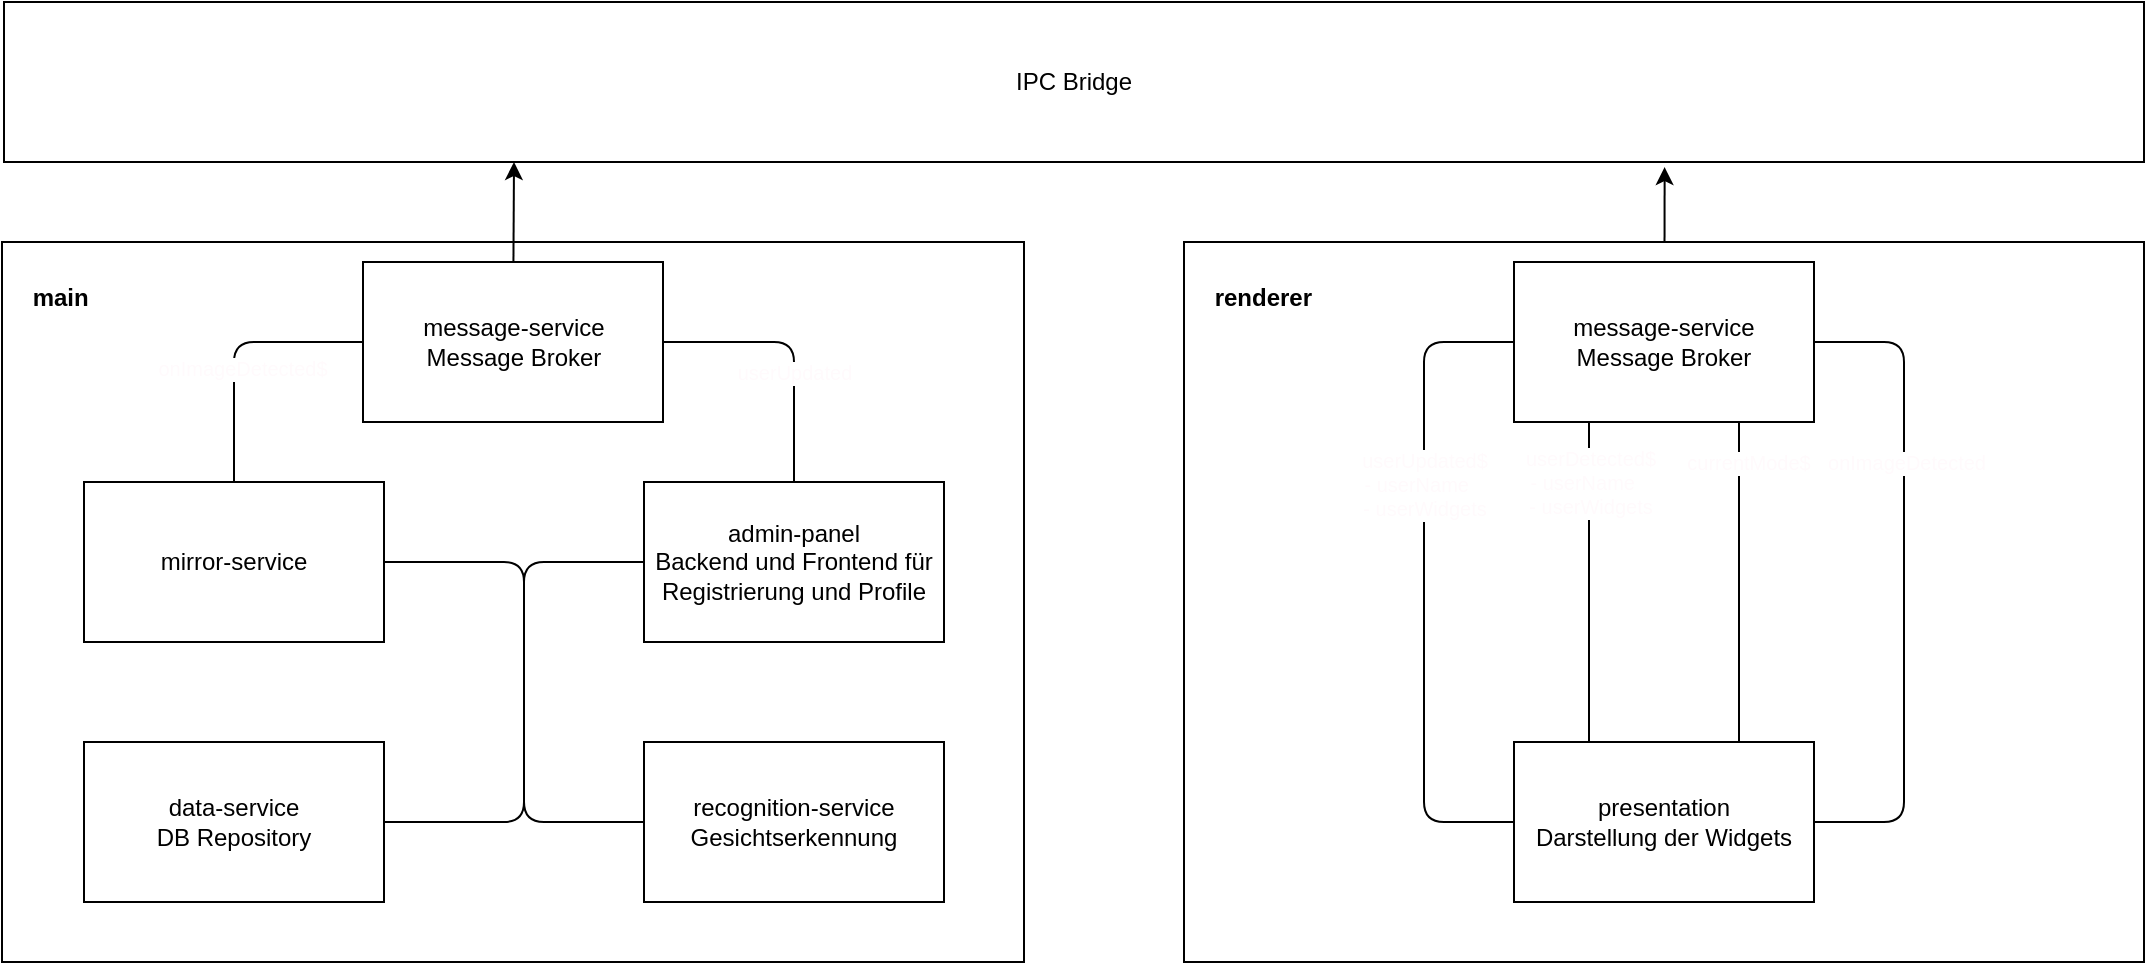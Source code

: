<mxfile>
    <diagram id="Dpb0c6cym7cN_sBU1LOq" name="Page-1">
        <mxGraphModel dx="888" dy="398" grid="1" gridSize="10" guides="1" tooltips="1" connect="1" arrows="1" fold="1" page="1" pageScale="1" pageWidth="1169" pageHeight="827" math="0" shadow="0">
            <root>
                <mxCell id="0"/>
                <mxCell id="1" parent="0"/>
                <mxCell id="13" value="&lt;br&gt;&amp;nbsp; &amp;nbsp; main" style="whiteSpace=wrap;html=1;fontStyle=1;verticalAlign=top;align=left;" vertex="1" parent="1">
                    <mxGeometry x="49" y="280" width="511" height="360" as="geometry"/>
                </mxCell>
                <mxCell id="25" style="edgeStyle=none;html=1;entryX=0.776;entryY=1.032;entryDx=0;entryDy=0;entryPerimeter=0;fontColor=none;" edge="1" parent="1" source="16" target="18">
                    <mxGeometry relative="1" as="geometry"/>
                </mxCell>
                <mxCell id="16" value="&lt;br&gt;&amp;nbsp; &amp;nbsp; renderer" style="whiteSpace=wrap;html=1;fontStyle=1;align=left;verticalAlign=top;horizontal=1;" vertex="1" parent="1">
                    <mxGeometry x="640" y="280" width="480" height="360" as="geometry"/>
                </mxCell>
                <mxCell id="46" style="edgeStyle=none;html=1;entryX=1;entryY=0.5;entryDx=0;entryDy=0;fontSize=10;fontColor=none;startArrow=none;startFill=0;endArrow=none;endFill=0;exitX=1;exitY=0.5;exitDx=0;exitDy=0;" edge="1" parent="1" source="11" target="17">
                    <mxGeometry relative="1" as="geometry">
                        <Array as="points">
                            <mxPoint x="1000" y="570"/>
                            <mxPoint x="1000" y="330"/>
                        </Array>
                    </mxGeometry>
                </mxCell>
                <mxCell id="47" value="&lt;font color=&quot;#fffafc&quot;&gt;onImageDetected&lt;/font&gt;" style="edgeLabel;html=1;align=center;verticalAlign=middle;resizable=0;points=[];fontSize=10;fontColor=none;" vertex="1" connectable="0" parent="46">
                    <mxGeometry x="0.224" y="-1" relative="1" as="geometry">
                        <mxPoint y="-23" as="offset"/>
                    </mxGeometry>
                </mxCell>
                <mxCell id="11" value="presentation&lt;br&gt;Darstellung der Widgets" style="whiteSpace=wrap;html=1;" vertex="1" parent="1">
                    <mxGeometry x="805" y="530" width="150" height="80" as="geometry"/>
                </mxCell>
                <mxCell id="9" value="data-service&lt;br&gt;DB Repository" style="whiteSpace=wrap;html=1;" vertex="1" parent="1">
                    <mxGeometry x="90" y="530" width="150" height="80" as="geometry"/>
                </mxCell>
                <mxCell id="8" value="recognition-service&lt;br&gt;Gesichtserkennung" style="whiteSpace=wrap;html=1;" vertex="1" parent="1">
                    <mxGeometry x="370" y="530" width="150" height="80" as="geometry"/>
                </mxCell>
                <mxCell id="23" style="edgeStyle=none;html=1;fontColor=none;" edge="1" parent="1" source="10">
                    <mxGeometry relative="1" as="geometry">
                        <mxPoint x="305" y="240" as="targetPoint"/>
                    </mxGeometry>
                </mxCell>
                <mxCell id="54" style="edgeStyle=none;html=1;entryX=0.5;entryY=0;entryDx=0;entryDy=0;fontSize=10;fontColor=#FFFAFC;startArrow=none;startFill=0;endArrow=none;endFill=0;exitX=0;exitY=0.5;exitDx=0;exitDy=0;" edge="1" parent="1" source="10" target="53">
                    <mxGeometry relative="1" as="geometry">
                        <Array as="points">
                            <mxPoint x="165" y="330"/>
                        </Array>
                    </mxGeometry>
                </mxCell>
                <mxCell id="55" value="onImageDetected$" style="edgeLabel;html=1;align=center;verticalAlign=middle;resizable=0;points=[];fontSize=10;fontColor=#FFFAFC;" vertex="1" connectable="0" parent="54">
                    <mxGeometry x="0.151" y="4" relative="1" as="geometry">
                        <mxPoint as="offset"/>
                    </mxGeometry>
                </mxCell>
                <mxCell id="10" value="message-service&lt;br&gt;Message Broker" style="whiteSpace=wrap;html=1;" vertex="1" parent="1">
                    <mxGeometry x="229.5" y="290" width="150" height="80" as="geometry"/>
                </mxCell>
                <mxCell id="48" style="edgeStyle=none;html=1;entryX=0.25;entryY=0;entryDx=0;entryDy=0;fontSize=10;fontColor=#FFFAFC;startArrow=none;startFill=0;endArrow=none;endFill=0;exitX=0.25;exitY=1;exitDx=0;exitDy=0;" edge="1" parent="1" source="17" target="11">
                    <mxGeometry relative="1" as="geometry"/>
                </mxCell>
                <mxCell id="49" value="userDetected$&lt;br&gt;- userName&amp;nbsp; &amp;nbsp;&lt;br&gt;- userWidgets" style="edgeLabel;html=1;align=center;verticalAlign=middle;resizable=0;points=[];fontSize=10;fontColor=#FFFAFC;" vertex="1" connectable="0" parent="48">
                    <mxGeometry x="-0.35" y="1" relative="1" as="geometry">
                        <mxPoint x="-1" y="-22" as="offset"/>
                    </mxGeometry>
                </mxCell>
                <mxCell id="50" style="edgeStyle=none;html=1;entryX=0;entryY=0.5;entryDx=0;entryDy=0;fontSize=10;fontColor=#FFFAFC;startArrow=none;startFill=0;endArrow=none;endFill=0;exitX=0;exitY=0.5;exitDx=0;exitDy=0;" edge="1" parent="1" source="17" target="11">
                    <mxGeometry relative="1" as="geometry">
                        <Array as="points">
                            <mxPoint x="760" y="330"/>
                            <mxPoint x="760" y="570"/>
                        </Array>
                    </mxGeometry>
                </mxCell>
                <mxCell id="52" value="userUpdated$&lt;br&gt;- userName&amp;nbsp; &amp;nbsp;&lt;br&gt;- userWidgets" style="edgeLabel;html=1;align=center;verticalAlign=middle;resizable=0;points=[];fontSize=10;fontColor=#FFFAFC;" vertex="1" connectable="0" parent="50">
                    <mxGeometry x="-0.198" y="-3" relative="1" as="geometry">
                        <mxPoint x="3" y="-17" as="offset"/>
                    </mxGeometry>
                </mxCell>
                <mxCell id="64" style="edgeStyle=none;html=1;entryX=0.75;entryY=0;entryDx=0;entryDy=0;fontSize=10;fontColor=#FFFAFC;startArrow=none;startFill=0;endArrow=none;endFill=0;exitX=0.75;exitY=1;exitDx=0;exitDy=0;" edge="1" parent="1" source="17" target="11">
                    <mxGeometry relative="1" as="geometry"/>
                </mxCell>
                <mxCell id="65" value="currentMode$" style="edgeLabel;html=1;align=center;verticalAlign=middle;resizable=0;points=[];fontSize=10;fontColor=#FFFAFC;" vertex="1" connectable="0" parent="64">
                    <mxGeometry x="-0.747" y="4" relative="1" as="geometry">
                        <mxPoint as="offset"/>
                    </mxGeometry>
                </mxCell>
                <mxCell id="17" value="message-service&lt;br&gt;Message Broker" style="whiteSpace=wrap;html=1;" vertex="1" parent="1">
                    <mxGeometry x="805" y="290" width="150" height="80" as="geometry"/>
                </mxCell>
                <mxCell id="18" value="IPC Bridge" style="whiteSpace=wrap;html=1;" vertex="1" parent="1">
                    <mxGeometry x="50" y="160" width="1070" height="80" as="geometry"/>
                </mxCell>
                <mxCell id="56" style="edgeStyle=none;html=1;entryX=1;entryY=0.5;entryDx=0;entryDy=0;fontSize=10;fontColor=#FFFAFC;startArrow=none;startFill=0;endArrow=none;endFill=0;exitX=0.5;exitY=0;exitDx=0;exitDy=0;" edge="1" parent="1" source="27" target="10">
                    <mxGeometry relative="1" as="geometry">
                        <Array as="points">
                            <mxPoint x="445" y="330"/>
                        </Array>
                    </mxGeometry>
                </mxCell>
                <mxCell id="57" value="userUpdated" style="edgeLabel;html=1;align=center;verticalAlign=middle;resizable=0;points=[];fontSize=10;fontColor=#FFFAFC;" vertex="1" connectable="0" parent="56">
                    <mxGeometry x="-0.179" relative="1" as="geometry">
                        <mxPoint as="offset"/>
                    </mxGeometry>
                </mxCell>
                <mxCell id="62" style="edgeStyle=none;html=1;entryX=0;entryY=0.5;entryDx=0;entryDy=0;fontSize=10;fontColor=#FFFAFC;startArrow=none;startFill=0;endArrow=none;endFill=0;exitX=0;exitY=0.5;exitDx=0;exitDy=0;" edge="1" parent="1" source="27" target="8">
                    <mxGeometry relative="1" as="geometry">
                        <Array as="points">
                            <mxPoint x="310" y="440"/>
                            <mxPoint x="310" y="570"/>
                        </Array>
                    </mxGeometry>
                </mxCell>
                <mxCell id="27" value="admin-panel&lt;br&gt;Backend und Frontend für Registrierung und Profile" style="whiteSpace=wrap;html=1;" vertex="1" parent="1">
                    <mxGeometry x="370" y="400" width="150" height="80" as="geometry"/>
                </mxCell>
                <mxCell id="61" style="edgeStyle=none;html=1;fontSize=10;fontColor=#FFFAFC;startArrow=none;startFill=0;endArrow=none;endFill=0;exitX=1;exitY=0.5;exitDx=0;exitDy=0;entryX=1;entryY=0.5;entryDx=0;entryDy=0;" edge="1" parent="1" source="53" target="9">
                    <mxGeometry relative="1" as="geometry">
                        <Array as="points">
                            <mxPoint x="310" y="440"/>
                            <mxPoint x="310" y="570"/>
                        </Array>
                    </mxGeometry>
                </mxCell>
                <mxCell id="53" value="mirror-service&lt;br&gt;" style="whiteSpace=wrap;html=1;" vertex="1" parent="1">
                    <mxGeometry x="90" y="400" width="150" height="80" as="geometry"/>
                </mxCell>
            </root>
        </mxGraphModel>
    </diagram>
</mxfile>